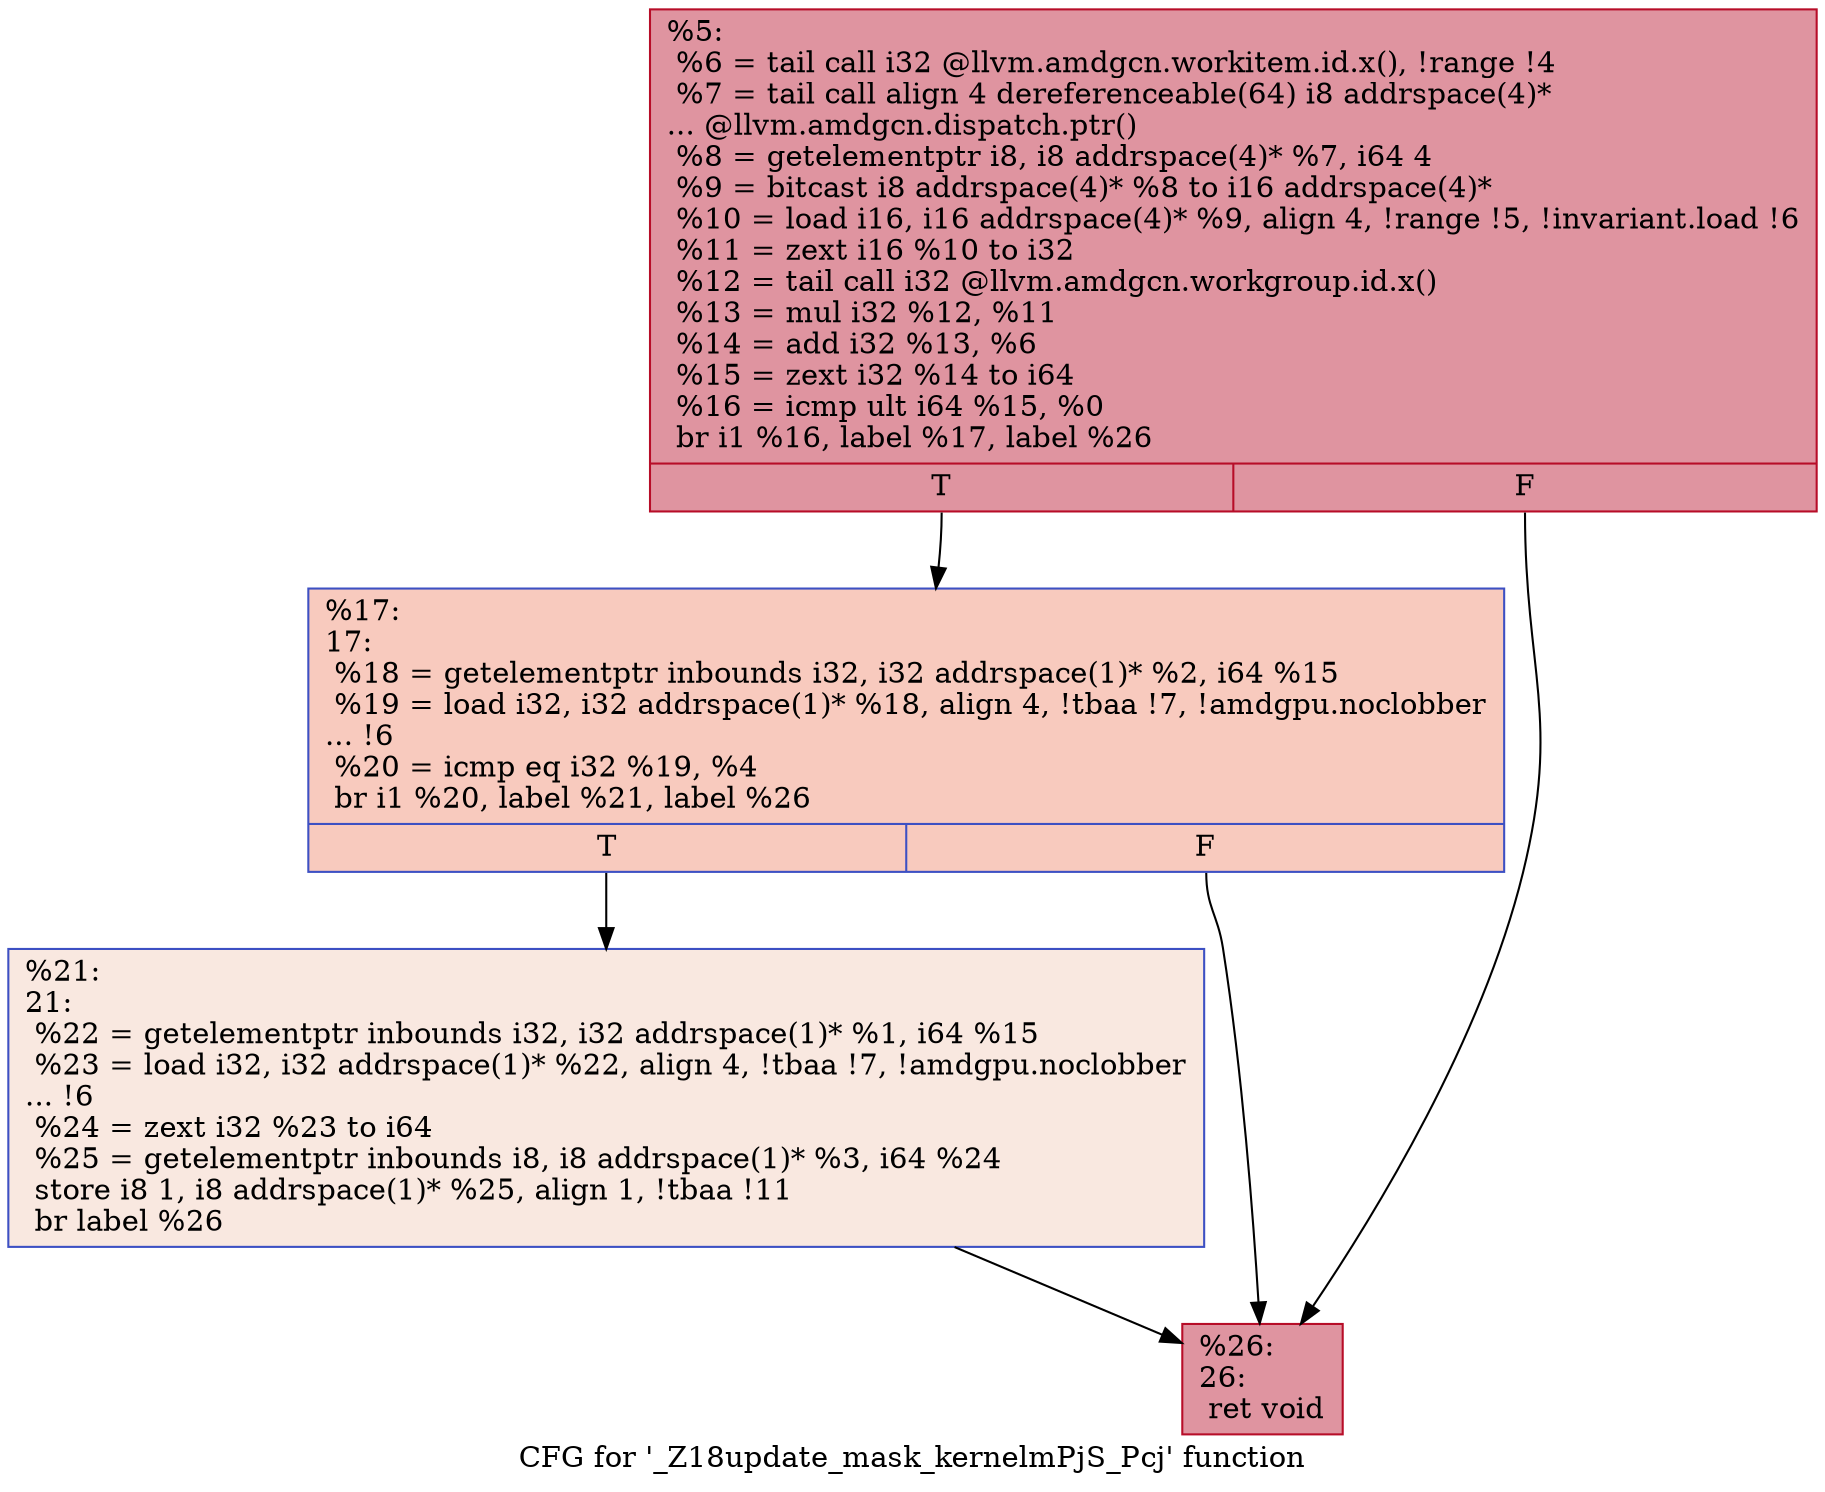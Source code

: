 digraph "CFG for '_Z18update_mask_kernelmPjS_Pcj' function" {
	label="CFG for '_Z18update_mask_kernelmPjS_Pcj' function";

	Node0x4f2b220 [shape=record,color="#b70d28ff", style=filled, fillcolor="#b70d2870",label="{%5:\l  %6 = tail call i32 @llvm.amdgcn.workitem.id.x(), !range !4\l  %7 = tail call align 4 dereferenceable(64) i8 addrspace(4)*\l... @llvm.amdgcn.dispatch.ptr()\l  %8 = getelementptr i8, i8 addrspace(4)* %7, i64 4\l  %9 = bitcast i8 addrspace(4)* %8 to i16 addrspace(4)*\l  %10 = load i16, i16 addrspace(4)* %9, align 4, !range !5, !invariant.load !6\l  %11 = zext i16 %10 to i32\l  %12 = tail call i32 @llvm.amdgcn.workgroup.id.x()\l  %13 = mul i32 %12, %11\l  %14 = add i32 %13, %6\l  %15 = zext i32 %14 to i64\l  %16 = icmp ult i64 %15, %0\l  br i1 %16, label %17, label %26\l|{<s0>T|<s1>F}}"];
	Node0x4f2b220:s0 -> Node0x4f2c860;
	Node0x4f2b220:s1 -> Node0x4f2d220;
	Node0x4f2c860 [shape=record,color="#3d50c3ff", style=filled, fillcolor="#ef886b70",label="{%17:\l17:                                               \l  %18 = getelementptr inbounds i32, i32 addrspace(1)* %2, i64 %15\l  %19 = load i32, i32 addrspace(1)* %18, align 4, !tbaa !7, !amdgpu.noclobber\l... !6\l  %20 = icmp eq i32 %19, %4\l  br i1 %20, label %21, label %26\l|{<s0>T|<s1>F}}"];
	Node0x4f2c860:s0 -> Node0x4f2dcc0;
	Node0x4f2c860:s1 -> Node0x4f2d220;
	Node0x4f2dcc0 [shape=record,color="#3d50c3ff", style=filled, fillcolor="#f1ccb870",label="{%21:\l21:                                               \l  %22 = getelementptr inbounds i32, i32 addrspace(1)* %1, i64 %15\l  %23 = load i32, i32 addrspace(1)* %22, align 4, !tbaa !7, !amdgpu.noclobber\l... !6\l  %24 = zext i32 %23 to i64\l  %25 = getelementptr inbounds i8, i8 addrspace(1)* %3, i64 %24\l  store i8 1, i8 addrspace(1)* %25, align 1, !tbaa !11\l  br label %26\l}"];
	Node0x4f2dcc0 -> Node0x4f2d220;
	Node0x4f2d220 [shape=record,color="#b70d28ff", style=filled, fillcolor="#b70d2870",label="{%26:\l26:                                               \l  ret void\l}"];
}
